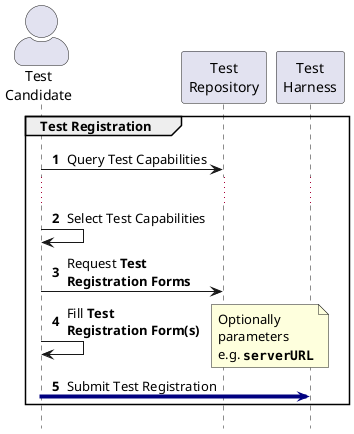 @startuml
hide footbox
!pragma teoz true
autonumber "<b> ## </b>"

<style>
.trans {
  arrow {
    LineColor navy
    LineThickness 4
  }
}
</style>

skinparam actorStyle awesome


actor Vendor as "Test\nCandidate"
'actor Author as "Test\nAuthor"
'participant Spec as "Specification"
participant TestRepo as "Test\nRepository"
'participant TestData as "Test\nData"

participant TestHarness as "Test\nHarness"

'participant TestEnvironment as "Test\nEnvironment"
'actor VendorTester as "Test\nUser"
'actor TestMonitor as "Test\nMonitor"



group Test Registration
Vendor -> TestRepo: Query Test Capabilities
...
Vendor -> Vendor: Select Test Capabilities
Vendor -> TestRepo: Request **Test**\n**Registration Forms** 
'Vendor -> TestRepo: [Download Questionnaire] 
Vendor -> Vendor: Fill **Test **\n**Registration Form(s)** 
note right: Optionally\nparameters\ne.g. <font:monospaced>**serverURL**
Vendor -> TestHarness  <<trans>>: Submit Test Registration
end

'note right: could be\nprepopulated\nin the future\nwith

'TestHarness --> TestHarness: Assemble\nTestPlan




@enduml
